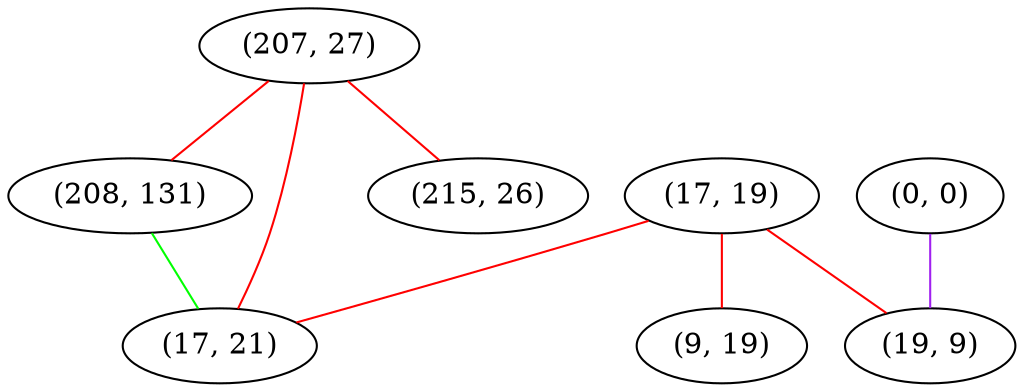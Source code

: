 graph "" {
"(207, 27)";
"(17, 19)";
"(208, 131)";
"(0, 0)";
"(17, 21)";
"(19, 9)";
"(215, 26)";
"(9, 19)";
"(207, 27)" -- "(17, 21)"  [color=red, key=0, weight=1];
"(207, 27)" -- "(208, 131)"  [color=red, key=0, weight=1];
"(207, 27)" -- "(215, 26)"  [color=red, key=0, weight=1];
"(17, 19)" -- "(17, 21)"  [color=red, key=0, weight=1];
"(17, 19)" -- "(9, 19)"  [color=red, key=0, weight=1];
"(17, 19)" -- "(19, 9)"  [color=red, key=0, weight=1];
"(208, 131)" -- "(17, 21)"  [color=green, key=0, weight=2];
"(0, 0)" -- "(19, 9)"  [color=purple, key=0, weight=4];
}
